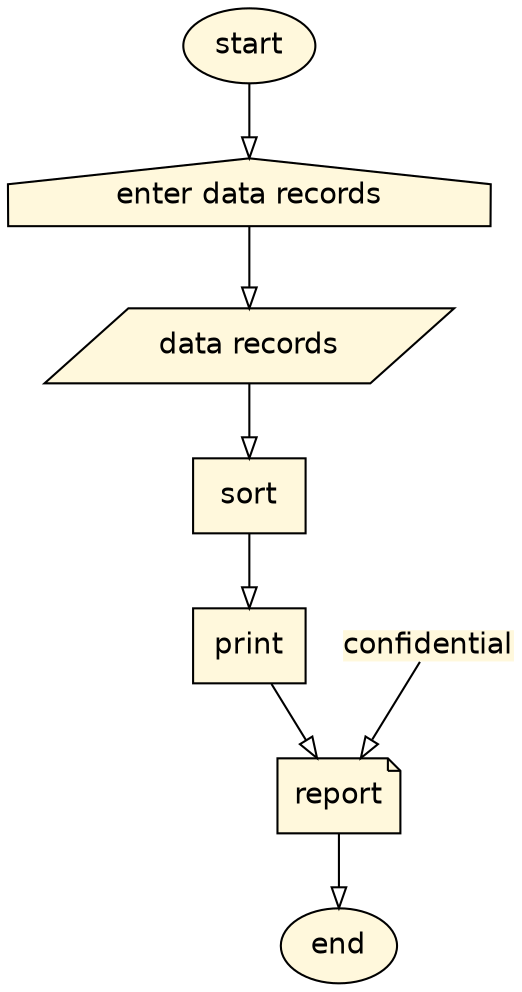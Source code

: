digraph {
"63e5aa7c-f817-4e5c-ab09-fda5f67174ff" [label="report", shape=note, style=filled, fillcolor=cornsilk, fontname=Helvetica];
"63e5aa7c-f817-4e5c-ab09-fda5f67174ff" -> "9eeae7d0-2440-4d94-afaf-f53086f03550" [taillabel="", arrowhead=onormal, fontname=Helvetica];
"b796dac1-2d50-4bcb-8a41-5e98ddf2114e" [label="enter data records", shape=house, style=filled, fillcolor=cornsilk, fontname=Helvetica];
"b796dac1-2d50-4bcb-8a41-5e98ddf2114e" -> "69ce03e2-6199-4200-aa63-e28d77aba7d2" [taillabel="", arrowhead=onormal, fontname=Helvetica];
"9eeae7d0-2440-4d94-afaf-f53086f03550" [label="end", shape=ellipse, style=filled, fillcolor=cornsilk, fontname=Helvetica];
"24a51916-bf76-48a4-8cc8-790746c5fbf9" [label="sort", shape=box, style=filled, fillcolor=cornsilk, fontname=Helvetica];
"24a51916-bf76-48a4-8cc8-790746c5fbf9" -> "c9784705-58ba-4b8d-956d-c92c25c7cde4" [taillabel="", arrowhead=onormal, fontname=Helvetica];
"c8c6227f-97b4-4ac1-b7d5-66cf6942b921" [label="confidential", shape=plain, style=filled, fillcolor=cornsilk, fontname=Helvetica];
"c8c6227f-97b4-4ac1-b7d5-66cf6942b921" -> "63e5aa7c-f817-4e5c-ab09-fda5f67174ff" [taillabel="", arrowhead=onormal, fontname=Helvetica];
"4703fb40-2722-473e-a689-7626297128f8" [label="start", shape=ellipse, style=filled, fillcolor=cornsilk, fontname=Helvetica];
"4703fb40-2722-473e-a689-7626297128f8" -> "b796dac1-2d50-4bcb-8a41-5e98ddf2114e" [taillabel="", arrowhead=onormal, fontname=Helvetica];
"c9784705-58ba-4b8d-956d-c92c25c7cde4" [label="print", shape=box, style=filled, fillcolor=cornsilk, fontname=Helvetica];
"c9784705-58ba-4b8d-956d-c92c25c7cde4" -> "63e5aa7c-f817-4e5c-ab09-fda5f67174ff" [taillabel="", arrowhead=onormal, fontname=Helvetica];
"69ce03e2-6199-4200-aa63-e28d77aba7d2" [label="data records", shape=parallelogram, style=filled, fillcolor=cornsilk, fontname=Helvetica];
"69ce03e2-6199-4200-aa63-e28d77aba7d2" -> "24a51916-bf76-48a4-8cc8-790746c5fbf9" [taillabel="", arrowhead=onormal, fontname=Helvetica];
}
